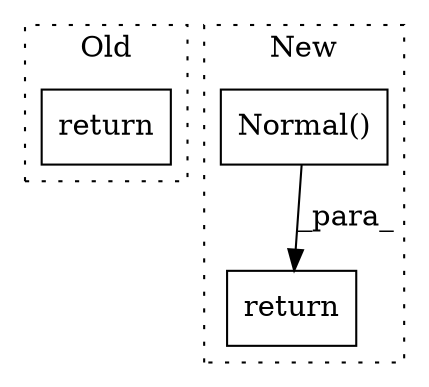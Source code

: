 digraph G {
subgraph cluster0 {
1 [label="return" a="93" s="4218" l="7" shape="box"];
label = "Old";
style="dotted";
}
subgraph cluster1 {
2 [label="Normal()" a="75" s="3655" l="49" shape="box"];
3 [label="return" a="93" s="3997" l="7" shape="box"];
label = "New";
style="dotted";
}
2 -> 3 [label="_para_"];
}